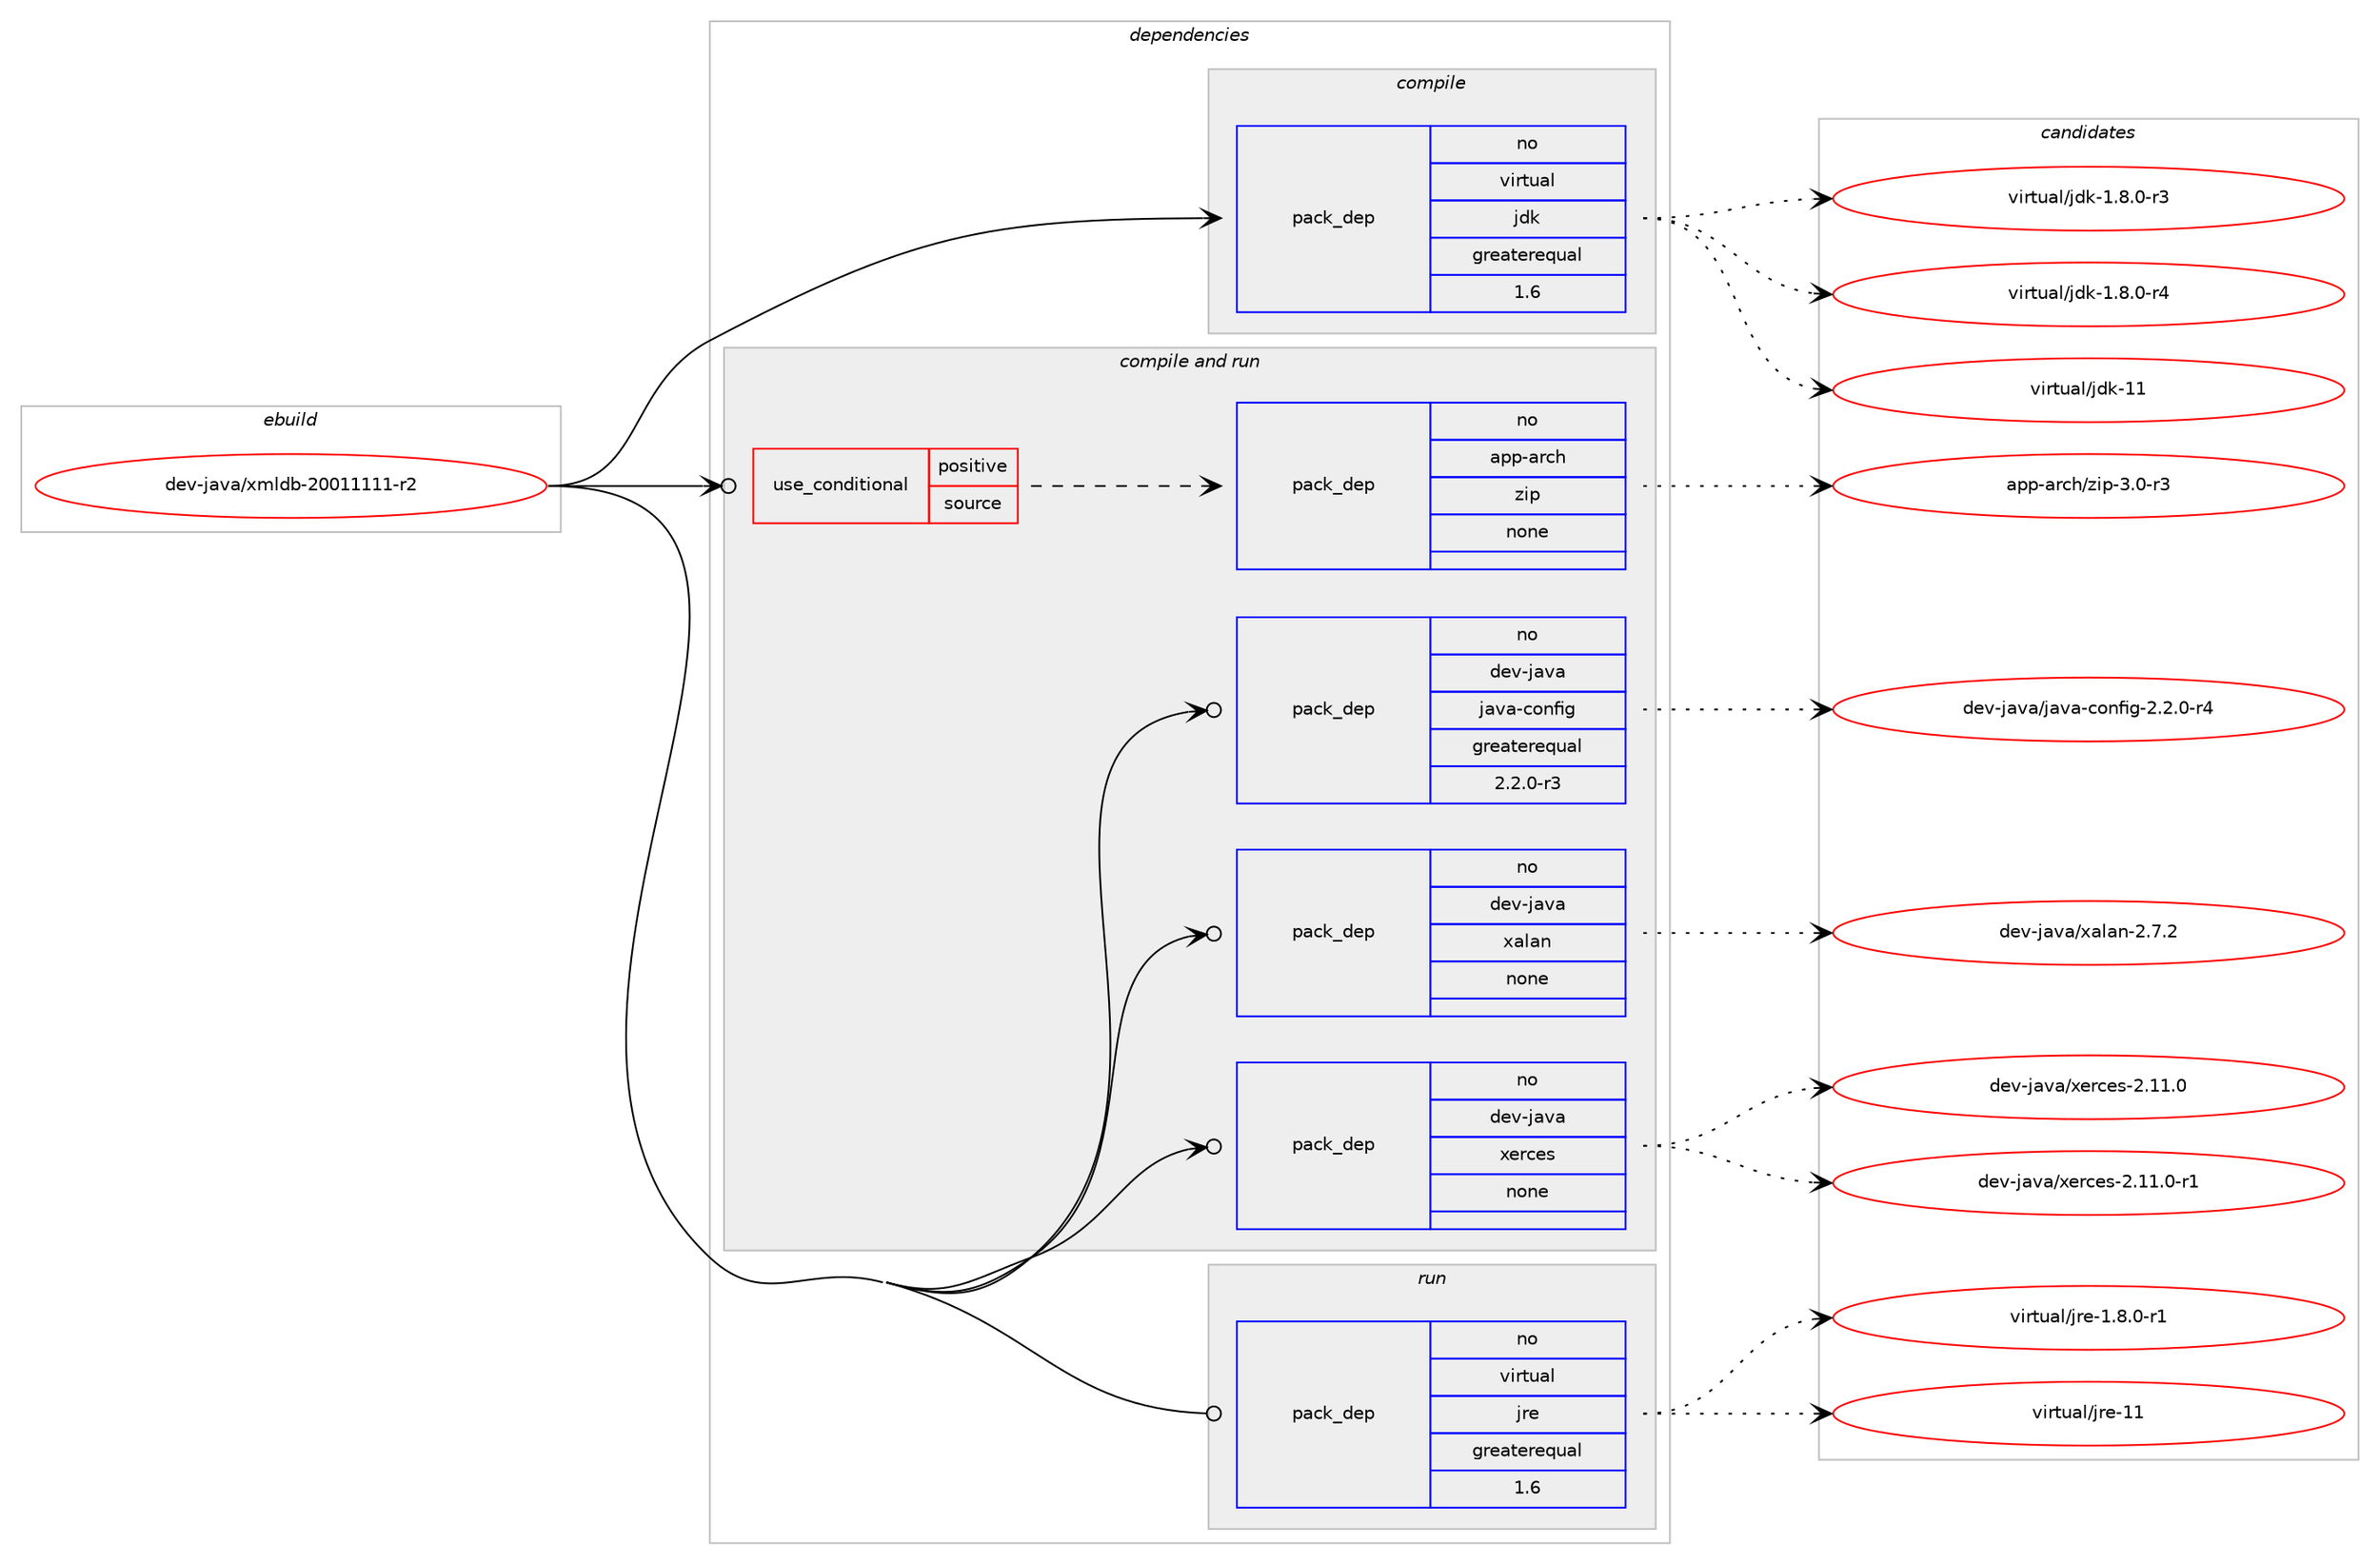 digraph prolog {

# *************
# Graph options
# *************

newrank=true;
concentrate=true;
compound=true;
graph [rankdir=LR,fontname=Helvetica,fontsize=10,ranksep=1.5];#, ranksep=2.5, nodesep=0.2];
edge  [arrowhead=vee];
node  [fontname=Helvetica,fontsize=10];

# **********
# The ebuild
# **********

subgraph cluster_leftcol {
color=gray;
rank=same;
label=<<i>ebuild</i>>;
id [label="dev-java/xmldb-20011111-r2", color=red, width=4, href="../dev-java/xmldb-20011111-r2.svg"];
}

# ****************
# The dependencies
# ****************

subgraph cluster_midcol {
color=gray;
label=<<i>dependencies</i>>;
subgraph cluster_compile {
fillcolor="#eeeeee";
style=filled;
label=<<i>compile</i>>;
subgraph pack971942 {
dependency1357787 [label=<<TABLE BORDER="0" CELLBORDER="1" CELLSPACING="0" CELLPADDING="4" WIDTH="220"><TR><TD ROWSPAN="6" CELLPADDING="30">pack_dep</TD></TR><TR><TD WIDTH="110">no</TD></TR><TR><TD>virtual</TD></TR><TR><TD>jdk</TD></TR><TR><TD>greaterequal</TD></TR><TR><TD>1.6</TD></TR></TABLE>>, shape=none, color=blue];
}
id:e -> dependency1357787:w [weight=20,style="solid",arrowhead="vee"];
}
subgraph cluster_compileandrun {
fillcolor="#eeeeee";
style=filled;
label=<<i>compile and run</i>>;
subgraph cond363394 {
dependency1357788 [label=<<TABLE BORDER="0" CELLBORDER="1" CELLSPACING="0" CELLPADDING="4"><TR><TD ROWSPAN="3" CELLPADDING="10">use_conditional</TD></TR><TR><TD>positive</TD></TR><TR><TD>source</TD></TR></TABLE>>, shape=none, color=red];
subgraph pack971943 {
dependency1357789 [label=<<TABLE BORDER="0" CELLBORDER="1" CELLSPACING="0" CELLPADDING="4" WIDTH="220"><TR><TD ROWSPAN="6" CELLPADDING="30">pack_dep</TD></TR><TR><TD WIDTH="110">no</TD></TR><TR><TD>app-arch</TD></TR><TR><TD>zip</TD></TR><TR><TD>none</TD></TR><TR><TD></TD></TR></TABLE>>, shape=none, color=blue];
}
dependency1357788:e -> dependency1357789:w [weight=20,style="dashed",arrowhead="vee"];
}
id:e -> dependency1357788:w [weight=20,style="solid",arrowhead="odotvee"];
subgraph pack971944 {
dependency1357790 [label=<<TABLE BORDER="0" CELLBORDER="1" CELLSPACING="0" CELLPADDING="4" WIDTH="220"><TR><TD ROWSPAN="6" CELLPADDING="30">pack_dep</TD></TR><TR><TD WIDTH="110">no</TD></TR><TR><TD>dev-java</TD></TR><TR><TD>java-config</TD></TR><TR><TD>greaterequal</TD></TR><TR><TD>2.2.0-r3</TD></TR></TABLE>>, shape=none, color=blue];
}
id:e -> dependency1357790:w [weight=20,style="solid",arrowhead="odotvee"];
subgraph pack971945 {
dependency1357791 [label=<<TABLE BORDER="0" CELLBORDER="1" CELLSPACING="0" CELLPADDING="4" WIDTH="220"><TR><TD ROWSPAN="6" CELLPADDING="30">pack_dep</TD></TR><TR><TD WIDTH="110">no</TD></TR><TR><TD>dev-java</TD></TR><TR><TD>xalan</TD></TR><TR><TD>none</TD></TR><TR><TD></TD></TR></TABLE>>, shape=none, color=blue];
}
id:e -> dependency1357791:w [weight=20,style="solid",arrowhead="odotvee"];
subgraph pack971946 {
dependency1357792 [label=<<TABLE BORDER="0" CELLBORDER="1" CELLSPACING="0" CELLPADDING="4" WIDTH="220"><TR><TD ROWSPAN="6" CELLPADDING="30">pack_dep</TD></TR><TR><TD WIDTH="110">no</TD></TR><TR><TD>dev-java</TD></TR><TR><TD>xerces</TD></TR><TR><TD>none</TD></TR><TR><TD></TD></TR></TABLE>>, shape=none, color=blue];
}
id:e -> dependency1357792:w [weight=20,style="solid",arrowhead="odotvee"];
}
subgraph cluster_run {
fillcolor="#eeeeee";
style=filled;
label=<<i>run</i>>;
subgraph pack971947 {
dependency1357793 [label=<<TABLE BORDER="0" CELLBORDER="1" CELLSPACING="0" CELLPADDING="4" WIDTH="220"><TR><TD ROWSPAN="6" CELLPADDING="30">pack_dep</TD></TR><TR><TD WIDTH="110">no</TD></TR><TR><TD>virtual</TD></TR><TR><TD>jre</TD></TR><TR><TD>greaterequal</TD></TR><TR><TD>1.6</TD></TR></TABLE>>, shape=none, color=blue];
}
id:e -> dependency1357793:w [weight=20,style="solid",arrowhead="odot"];
}
}

# **************
# The candidates
# **************

subgraph cluster_choices {
rank=same;
color=gray;
label=<<i>candidates</i>>;

subgraph choice971942 {
color=black;
nodesep=1;
choice11810511411611797108471061001074549465646484511451 [label="virtual/jdk-1.8.0-r3", color=red, width=4,href="../virtual/jdk-1.8.0-r3.svg"];
choice11810511411611797108471061001074549465646484511452 [label="virtual/jdk-1.8.0-r4", color=red, width=4,href="../virtual/jdk-1.8.0-r4.svg"];
choice1181051141161179710847106100107454949 [label="virtual/jdk-11", color=red, width=4,href="../virtual/jdk-11.svg"];
dependency1357787:e -> choice11810511411611797108471061001074549465646484511451:w [style=dotted,weight="100"];
dependency1357787:e -> choice11810511411611797108471061001074549465646484511452:w [style=dotted,weight="100"];
dependency1357787:e -> choice1181051141161179710847106100107454949:w [style=dotted,weight="100"];
}
subgraph choice971943 {
color=black;
nodesep=1;
choice9711211245971149910447122105112455146484511451 [label="app-arch/zip-3.0-r3", color=red, width=4,href="../app-arch/zip-3.0-r3.svg"];
dependency1357789:e -> choice9711211245971149910447122105112455146484511451:w [style=dotted,weight="100"];
}
subgraph choice971944 {
color=black;
nodesep=1;
choice10010111845106971189747106971189745991111101021051034550465046484511452 [label="dev-java/java-config-2.2.0-r4", color=red, width=4,href="../dev-java/java-config-2.2.0-r4.svg"];
dependency1357790:e -> choice10010111845106971189747106971189745991111101021051034550465046484511452:w [style=dotted,weight="100"];
}
subgraph choice971945 {
color=black;
nodesep=1;
choice100101118451069711897471209710897110455046554650 [label="dev-java/xalan-2.7.2", color=red, width=4,href="../dev-java/xalan-2.7.2.svg"];
dependency1357791:e -> choice100101118451069711897471209710897110455046554650:w [style=dotted,weight="100"];
}
subgraph choice971946 {
color=black;
nodesep=1;
choice100101118451069711897471201011149910111545504649494648 [label="dev-java/xerces-2.11.0", color=red, width=4,href="../dev-java/xerces-2.11.0.svg"];
choice1001011184510697118974712010111499101115455046494946484511449 [label="dev-java/xerces-2.11.0-r1", color=red, width=4,href="../dev-java/xerces-2.11.0-r1.svg"];
dependency1357792:e -> choice100101118451069711897471201011149910111545504649494648:w [style=dotted,weight="100"];
dependency1357792:e -> choice1001011184510697118974712010111499101115455046494946484511449:w [style=dotted,weight="100"];
}
subgraph choice971947 {
color=black;
nodesep=1;
choice11810511411611797108471061141014549465646484511449 [label="virtual/jre-1.8.0-r1", color=red, width=4,href="../virtual/jre-1.8.0-r1.svg"];
choice1181051141161179710847106114101454949 [label="virtual/jre-11", color=red, width=4,href="../virtual/jre-11.svg"];
dependency1357793:e -> choice11810511411611797108471061141014549465646484511449:w [style=dotted,weight="100"];
dependency1357793:e -> choice1181051141161179710847106114101454949:w [style=dotted,weight="100"];
}
}

}

